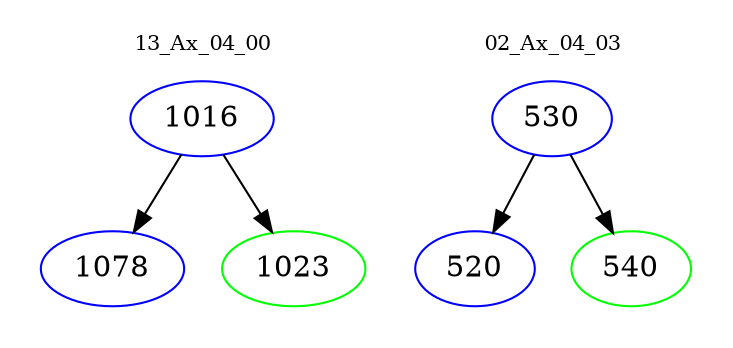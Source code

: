 digraph{
subgraph cluster_0 {
color = white
label = "13_Ax_04_00";
fontsize=10;
T0_1016 [label="1016", color="blue"]
T0_1016 -> T0_1078 [color="black"]
T0_1078 [label="1078", color="blue"]
T0_1016 -> T0_1023 [color="black"]
T0_1023 [label="1023", color="green"]
}
subgraph cluster_1 {
color = white
label = "02_Ax_04_03";
fontsize=10;
T1_530 [label="530", color="blue"]
T1_530 -> T1_520 [color="black"]
T1_520 [label="520", color="blue"]
T1_530 -> T1_540 [color="black"]
T1_540 [label="540", color="green"]
}
}
